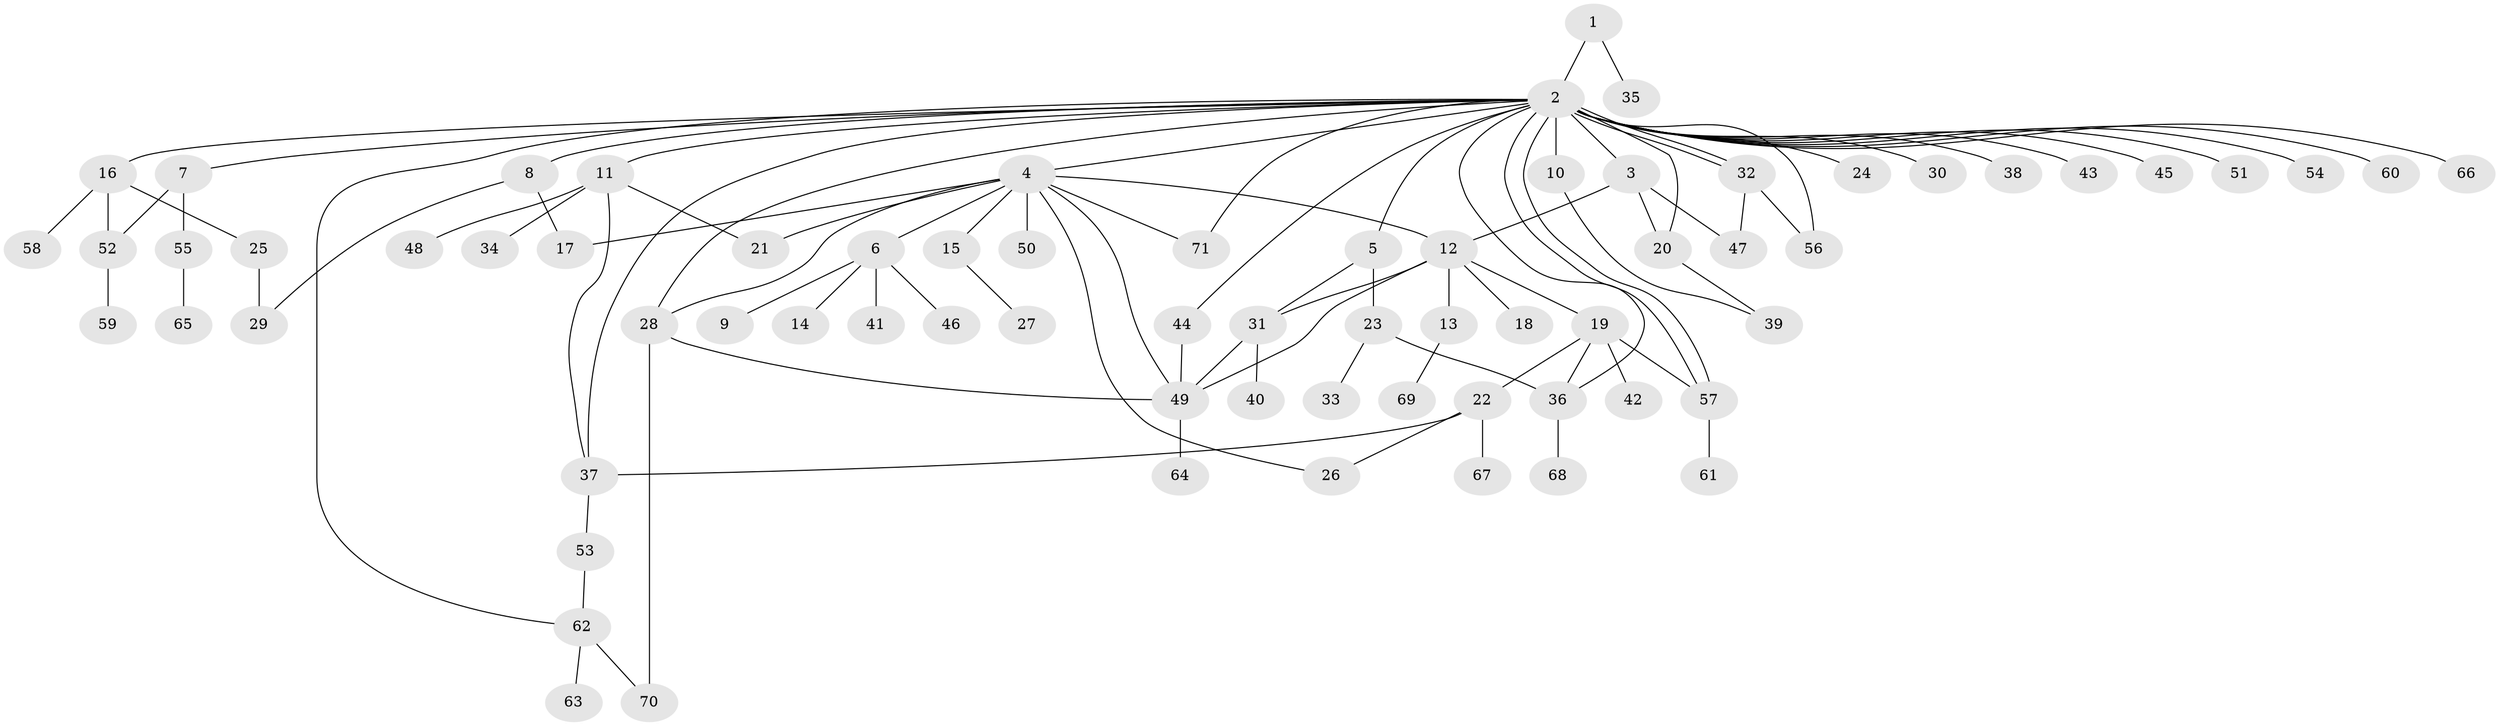 // coarse degree distribution, {1: 0.41025641025641024, 24: 0.02564102564102564, 4: 0.10256410256410256, 9: 0.02564102564102564, 3: 0.15384615384615385, 2: 0.20512820512820512, 6: 0.02564102564102564, 8: 0.02564102564102564, 5: 0.02564102564102564}
// Generated by graph-tools (version 1.1) at 2025/50/03/04/25 22:50:26]
// undirected, 71 vertices, 96 edges
graph export_dot {
  node [color=gray90,style=filled];
  1;
  2;
  3;
  4;
  5;
  6;
  7;
  8;
  9;
  10;
  11;
  12;
  13;
  14;
  15;
  16;
  17;
  18;
  19;
  20;
  21;
  22;
  23;
  24;
  25;
  26;
  27;
  28;
  29;
  30;
  31;
  32;
  33;
  34;
  35;
  36;
  37;
  38;
  39;
  40;
  41;
  42;
  43;
  44;
  45;
  46;
  47;
  48;
  49;
  50;
  51;
  52;
  53;
  54;
  55;
  56;
  57;
  58;
  59;
  60;
  61;
  62;
  63;
  64;
  65;
  66;
  67;
  68;
  69;
  70;
  71;
  1 -- 2;
  1 -- 35;
  2 -- 3;
  2 -- 4;
  2 -- 5;
  2 -- 7;
  2 -- 8;
  2 -- 10;
  2 -- 11;
  2 -- 16;
  2 -- 20;
  2 -- 24;
  2 -- 28;
  2 -- 30;
  2 -- 32;
  2 -- 32;
  2 -- 36;
  2 -- 37;
  2 -- 38;
  2 -- 43;
  2 -- 44;
  2 -- 45;
  2 -- 51;
  2 -- 54;
  2 -- 56;
  2 -- 57;
  2 -- 57;
  2 -- 60;
  2 -- 62;
  2 -- 66;
  2 -- 71;
  3 -- 12;
  3 -- 20;
  3 -- 47;
  4 -- 6;
  4 -- 12;
  4 -- 15;
  4 -- 17;
  4 -- 21;
  4 -- 26;
  4 -- 28;
  4 -- 49;
  4 -- 50;
  4 -- 71;
  5 -- 23;
  5 -- 31;
  6 -- 9;
  6 -- 14;
  6 -- 41;
  6 -- 46;
  7 -- 52;
  7 -- 55;
  8 -- 17;
  8 -- 29;
  10 -- 39;
  11 -- 21;
  11 -- 34;
  11 -- 37;
  11 -- 48;
  12 -- 13;
  12 -- 18;
  12 -- 19;
  12 -- 31;
  12 -- 49;
  13 -- 69;
  15 -- 27;
  16 -- 25;
  16 -- 52;
  16 -- 58;
  19 -- 22;
  19 -- 36;
  19 -- 42;
  19 -- 57;
  20 -- 39;
  22 -- 26;
  22 -- 37;
  22 -- 67;
  23 -- 33;
  23 -- 36;
  25 -- 29;
  28 -- 49;
  28 -- 70;
  31 -- 40;
  31 -- 49;
  32 -- 47;
  32 -- 56;
  36 -- 68;
  37 -- 53;
  44 -- 49;
  49 -- 64;
  52 -- 59;
  53 -- 62;
  55 -- 65;
  57 -- 61;
  62 -- 63;
  62 -- 70;
}
